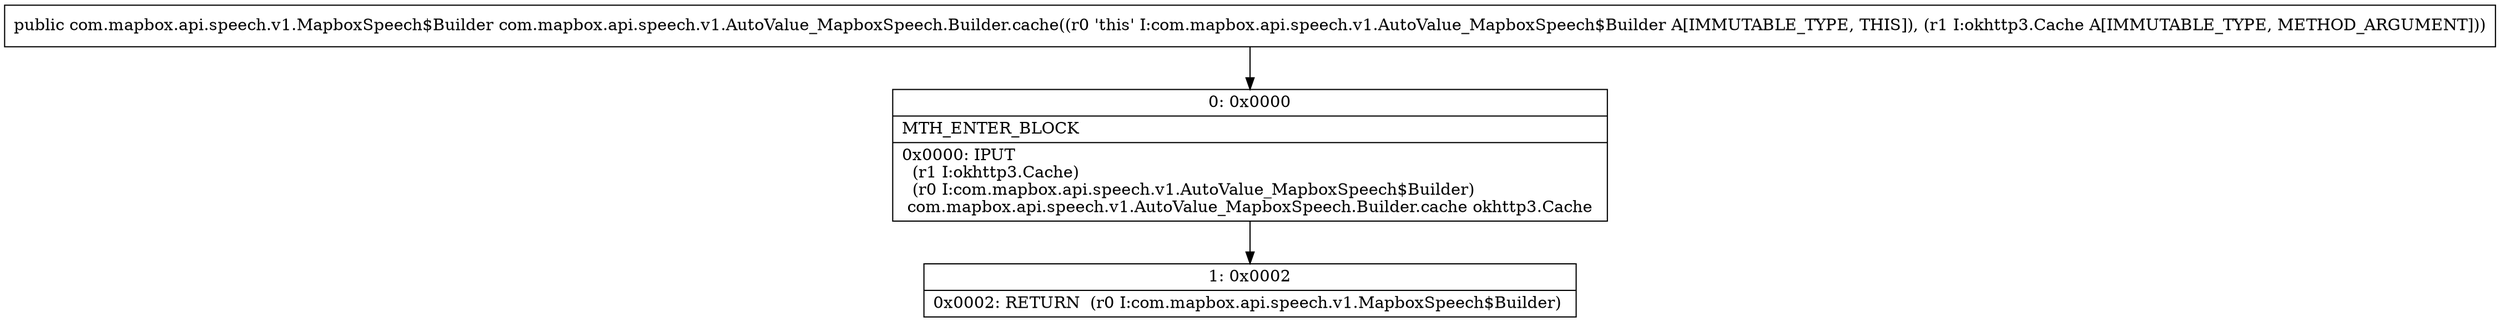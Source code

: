 digraph "CFG forcom.mapbox.api.speech.v1.AutoValue_MapboxSpeech.Builder.cache(Lokhttp3\/Cache;)Lcom\/mapbox\/api\/speech\/v1\/MapboxSpeech$Builder;" {
Node_0 [shape=record,label="{0\:\ 0x0000|MTH_ENTER_BLOCK\l|0x0000: IPUT  \l  (r1 I:okhttp3.Cache)\l  (r0 I:com.mapbox.api.speech.v1.AutoValue_MapboxSpeech$Builder)\l com.mapbox.api.speech.v1.AutoValue_MapboxSpeech.Builder.cache okhttp3.Cache \l}"];
Node_1 [shape=record,label="{1\:\ 0x0002|0x0002: RETURN  (r0 I:com.mapbox.api.speech.v1.MapboxSpeech$Builder) \l}"];
MethodNode[shape=record,label="{public com.mapbox.api.speech.v1.MapboxSpeech$Builder com.mapbox.api.speech.v1.AutoValue_MapboxSpeech.Builder.cache((r0 'this' I:com.mapbox.api.speech.v1.AutoValue_MapboxSpeech$Builder A[IMMUTABLE_TYPE, THIS]), (r1 I:okhttp3.Cache A[IMMUTABLE_TYPE, METHOD_ARGUMENT])) }"];
MethodNode -> Node_0;
Node_0 -> Node_1;
}

